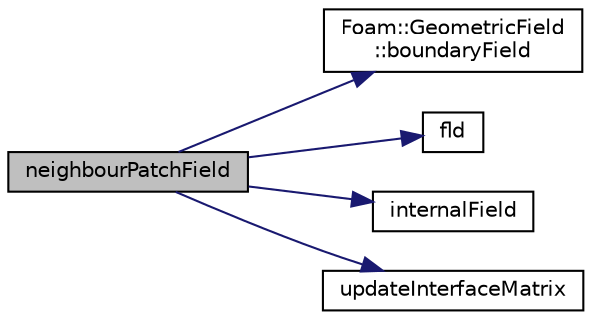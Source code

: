 digraph "neighbourPatchField"
{
  bgcolor="transparent";
  edge [fontname="Helvetica",fontsize="10",labelfontname="Helvetica",labelfontsize="10"];
  node [fontname="Helvetica",fontsize="10",shape=record];
  rankdir="LR";
  Node1 [label="neighbourPatchField",height=0.2,width=0.4,color="black", fillcolor="grey75", style="filled", fontcolor="black"];
  Node1 -> Node2 [color="midnightblue",fontsize="10",style="solid",fontname="Helvetica"];
  Node2 [label="Foam::GeometricField\l::boundaryField",height=0.2,width=0.4,color="black",URL="$a00924.html#a3c6c1a789b48ea0c5e8bff64f9c14f2d",tooltip="Return reference to GeometricBoundaryField. "];
  Node1 -> Node3 [color="midnightblue",fontsize="10",style="solid",fontname="Helvetica"];
  Node3 [label="fld",height=0.2,width=0.4,color="black",URL="$a04285.html#ad4512456f4da706b47fd304150561080"];
  Node1 -> Node4 [color="midnightblue",fontsize="10",style="solid",fontname="Helvetica"];
  Node4 [label="internalField",height=0.2,width=0.4,color="black",URL="$a05104.html#a8ebe4b4fc9818c2626b9c98a7ef1a16a"];
  Node1 -> Node5 [color="midnightblue",fontsize="10",style="solid",fontname="Helvetica"];
  Node5 [label="updateInterfaceMatrix",height=0.2,width=0.4,color="black",URL="$a00478.html#a3b5b6785a1111fdddd5e701dbf498a34",tooltip="Update result field based on interface functionality. "];
}
